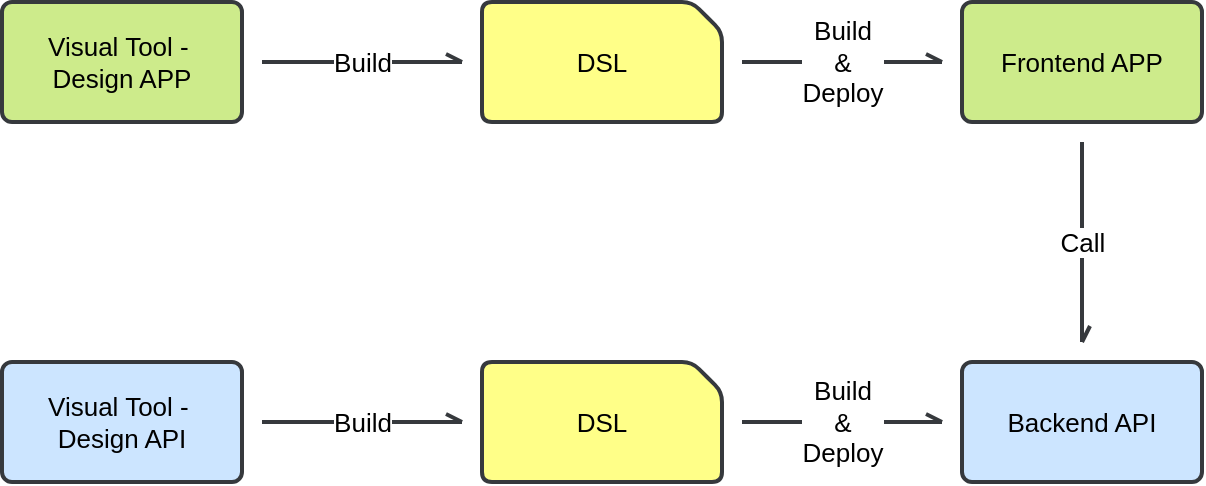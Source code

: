 <mxfile version="14.6.13" type="device" pages="2"><diagram id="xVScLRUVuIFlvllLg0jg" name="workflow"><mxGraphModel dx="1348" dy="641" grid="1" gridSize="15" guides="1" tooltips="1" connect="1" arrows="1" fold="1" page="0" pageScale="1" pageWidth="800" pageHeight="600" math="0" shadow="0"><root><mxCell id="0"/><mxCell id="1" parent="0"/><mxCell id="UIQOgSpBE2PqLuA8cD_N-4" value="Build" style="edgeStyle=orthogonalEdgeStyle;rounded=0;orthogonalLoop=1;jettySize=auto;html=1;perimeterSpacing=10;endArrow=openAsync;endFill=0;strokeWidth=2;fontSize=13;fillColor=#eeeeee;strokeColor=#36393d;" edge="1" parent="1" source="UIQOgSpBE2PqLuA8cD_N-1" target="UIQOgSpBE2PqLuA8cD_N-14"><mxGeometry relative="1" as="geometry"><mxPoint x="170" y="90" as="targetPoint"/></mxGeometry></mxCell><mxCell id="UIQOgSpBE2PqLuA8cD_N-1" value="Visual Tool -&amp;nbsp;&lt;br&gt;Design APP" style="rounded=1;whiteSpace=wrap;html=1;strokeWidth=2;absoluteArcSize=1;arcSize=10;fontSize=13;fillColor=#cdeb8b;strokeColor=#36393d;" vertex="1" parent="1"><mxGeometry x="-60" y="60" width="120" height="60" as="geometry"/></mxCell><mxCell id="UIQOgSpBE2PqLuA8cD_N-5" value="Build&lt;br&gt;&amp;amp;&lt;br&gt;Deploy" style="edgeStyle=orthogonalEdgeStyle;rounded=0;orthogonalLoop=1;jettySize=auto;html=1;perimeterSpacing=10;endArrow=openAsync;endFill=0;strokeWidth=2;fontSize=13;fillColor=#eeeeee;strokeColor=#36393d;" edge="1" parent="1" source="UIQOgSpBE2PqLuA8cD_N-14" target="UIQOgSpBE2PqLuA8cD_N-3"><mxGeometry relative="1" as="geometry"><mxPoint x="310" y="90" as="sourcePoint"/></mxGeometry></mxCell><mxCell id="UIQOgSpBE2PqLuA8cD_N-13" value="Call" style="edgeStyle=orthogonalEdgeStyle;rounded=0;orthogonalLoop=1;jettySize=auto;html=1;endArrow=openAsync;endFill=0;strokeWidth=2;perimeterSpacing=10;fontSize=13;fillColor=#eeeeee;strokeColor=#36393d;" edge="1" parent="1" source="UIQOgSpBE2PqLuA8cD_N-3" target="UIQOgSpBE2PqLuA8cD_N-8"><mxGeometry relative="1" as="geometry"/></mxCell><mxCell id="UIQOgSpBE2PqLuA8cD_N-3" value="Frontend APP" style="rounded=1;whiteSpace=wrap;html=1;strokeWidth=2;absoluteArcSize=1;arcSize=10;fontSize=13;fillColor=#cdeb8b;strokeColor=#36393d;" vertex="1" parent="1"><mxGeometry x="420" y="60" width="120" height="60" as="geometry"/></mxCell><mxCell id="UIQOgSpBE2PqLuA8cD_N-11" value="Build" style="edgeStyle=orthogonalEdgeStyle;rounded=0;orthogonalLoop=1;jettySize=auto;html=1;endArrow=openAsync;endFill=0;strokeWidth=2;perimeterSpacing=10;fontSize=13;fillColor=#eeeeee;strokeColor=#36393d;" edge="1" parent="1" source="UIQOgSpBE2PqLuA8cD_N-6" target="UIQOgSpBE2PqLuA8cD_N-15"><mxGeometry relative="1" as="geometry"><mxPoint x="170" y="270" as="targetPoint"/></mxGeometry></mxCell><mxCell id="UIQOgSpBE2PqLuA8cD_N-6" value="Visual Tool -&amp;nbsp;&lt;br&gt;Design API" style="rounded=1;whiteSpace=wrap;html=1;strokeWidth=2;absoluteArcSize=1;arcSize=10;fontSize=13;fillColor=#cce5ff;strokeColor=#36393d;" vertex="1" parent="1"><mxGeometry x="-60" y="240" width="120" height="60" as="geometry"/></mxCell><mxCell id="UIQOgSpBE2PqLuA8cD_N-12" value="Build&lt;br&gt;&amp;amp;&lt;br&gt;Deploy" style="edgeStyle=orthogonalEdgeStyle;rounded=0;orthogonalLoop=1;jettySize=auto;html=1;endArrow=openAsync;endFill=0;strokeWidth=2;perimeterSpacing=10;fontSize=13;fillColor=#eeeeee;strokeColor=#36393d;" edge="1" parent="1" source="UIQOgSpBE2PqLuA8cD_N-15" target="UIQOgSpBE2PqLuA8cD_N-8"><mxGeometry relative="1" as="geometry"><mxPoint x="310" y="270" as="sourcePoint"/></mxGeometry></mxCell><mxCell id="UIQOgSpBE2PqLuA8cD_N-8" value="Backend API" style="rounded=1;whiteSpace=wrap;html=1;strokeWidth=2;absoluteArcSize=1;arcSize=10;fontSize=13;fillColor=#cce5ff;strokeColor=#36393d;" vertex="1" parent="1"><mxGeometry x="420" y="240" width="120" height="60" as="geometry"/></mxCell><mxCell id="UIQOgSpBE2PqLuA8cD_N-14" value="DSL" style="shape=card;whiteSpace=wrap;html=1;fontSize=13;strokeWidth=2;rounded=1;arcSize=10;direction=south;size=15;fillColor=#ffff88;strokeColor=#36393d;" vertex="1" parent="1"><mxGeometry x="180" y="60" width="120" height="60" as="geometry"/></mxCell><mxCell id="UIQOgSpBE2PqLuA8cD_N-15" value="DSL" style="shape=card;whiteSpace=wrap;html=1;fontSize=13;strokeWidth=2;rounded=1;arcSize=10;direction=south;size=15;fillColor=#ffff88;strokeColor=#36393d;" vertex="1" parent="1"><mxGeometry x="180" y="240" width="120" height="60" as="geometry"/></mxCell></root></mxGraphModel></diagram><diagram id="lkdN1Tp-bVv-MLoMxGV3" name="Page-2"><mxGraphModel dx="1106" dy="924" grid="1" gridSize="15" guides="1" tooltips="1" connect="1" arrows="1" fold="1" page="0" pageScale="1" pageWidth="800" pageHeight="600" math="0" shadow="0"><root><mxCell id="YUWG_F23AkOrWdtQE5KL-0"/><mxCell id="YUWG_F23AkOrWdtQE5KL-1" parent="YUWG_F23AkOrWdtQE5KL-0"/></root></mxGraphModel></diagram></mxfile>